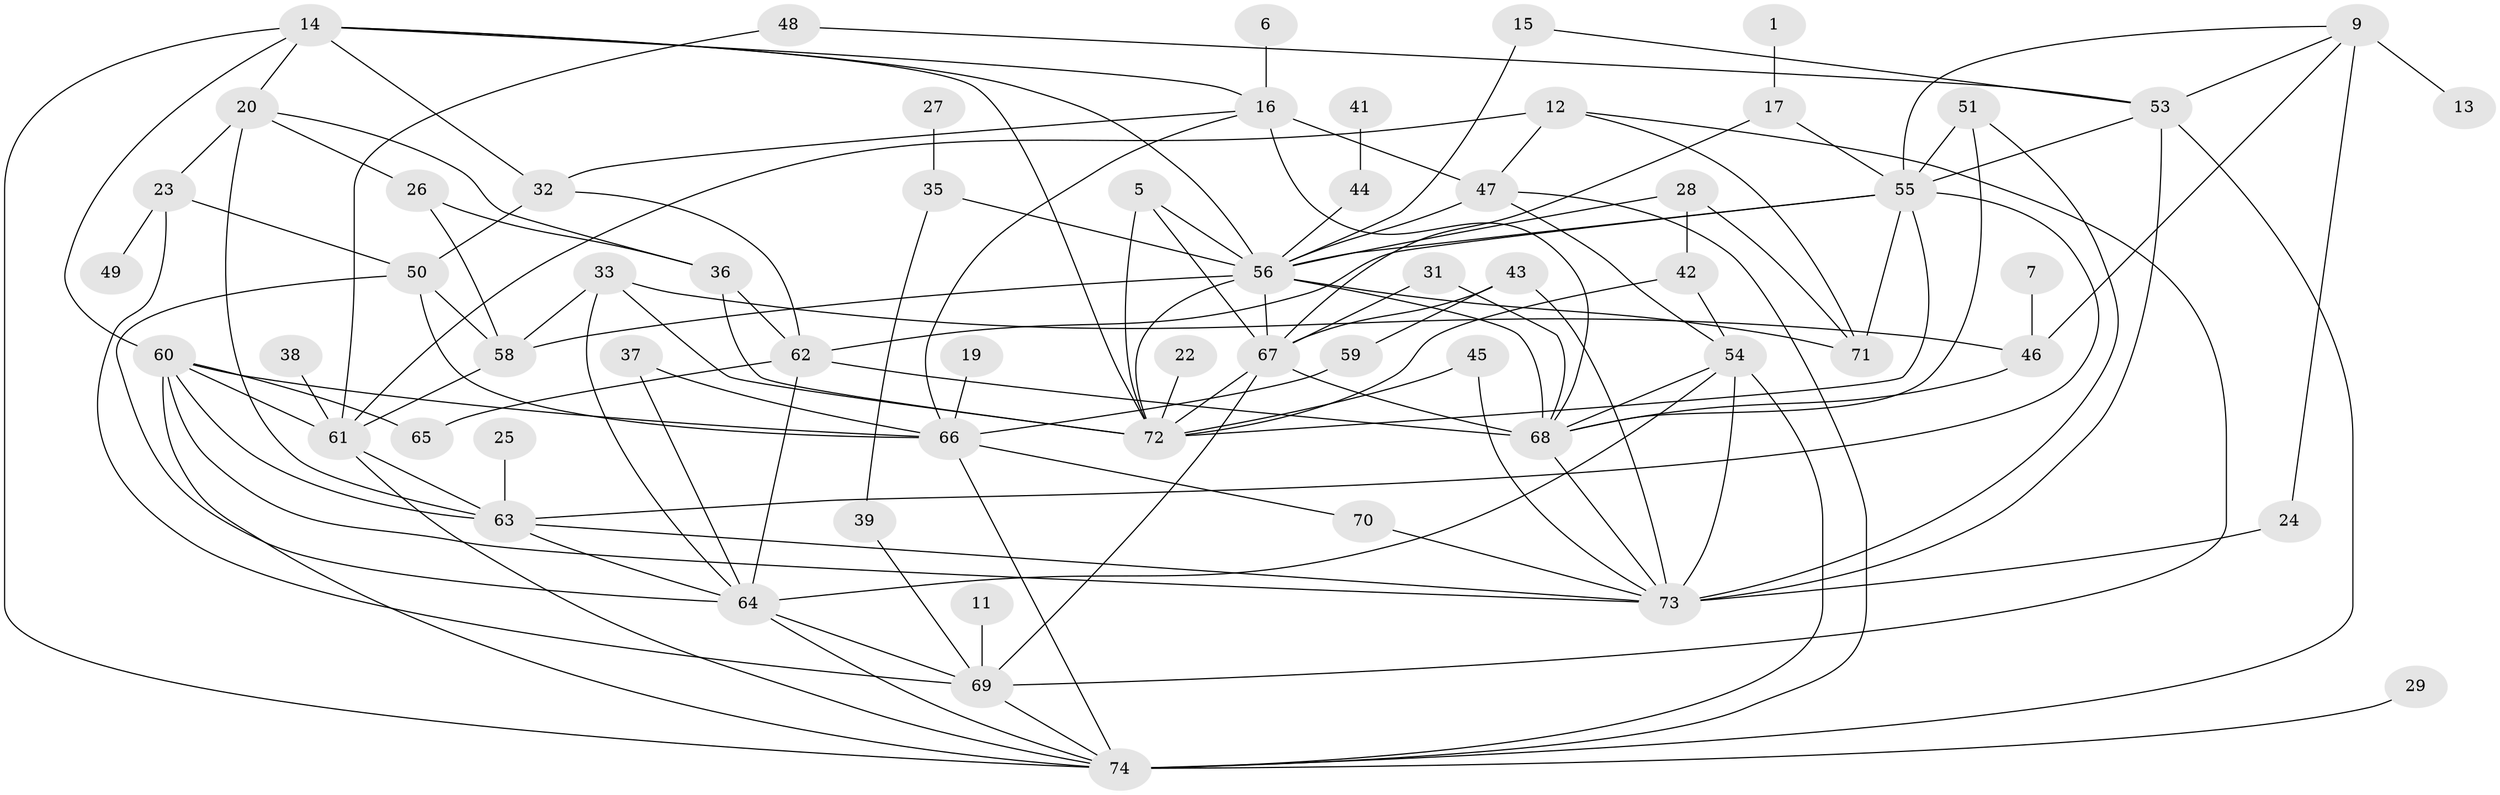 // original degree distribution, {3: 0.21768707482993196, 2: 0.2108843537414966, 5: 0.06802721088435375, 7: 0.02040816326530612, 4: 0.1836734693877551, 1: 0.1564625850340136, 6: 0.061224489795918366, 0: 0.08163265306122448}
// Generated by graph-tools (version 1.1) at 2025/25/03/09/25 03:25:17]
// undirected, 62 vertices, 128 edges
graph export_dot {
graph [start="1"]
  node [color=gray90,style=filled];
  1;
  5;
  6;
  7;
  9;
  11;
  12;
  13;
  14;
  15;
  16;
  17;
  19;
  20;
  22;
  23;
  24;
  25;
  26;
  27;
  28;
  29;
  31;
  32;
  33;
  35;
  36;
  37;
  38;
  39;
  41;
  42;
  43;
  44;
  45;
  46;
  47;
  48;
  49;
  50;
  51;
  53;
  54;
  55;
  56;
  58;
  59;
  60;
  61;
  62;
  63;
  64;
  65;
  66;
  67;
  68;
  69;
  70;
  71;
  72;
  73;
  74;
  1 -- 17 [weight=1.0];
  5 -- 56 [weight=1.0];
  5 -- 67 [weight=1.0];
  5 -- 72 [weight=1.0];
  6 -- 16 [weight=1.0];
  7 -- 46 [weight=1.0];
  9 -- 13 [weight=1.0];
  9 -- 24 [weight=1.0];
  9 -- 46 [weight=1.0];
  9 -- 53 [weight=1.0];
  9 -- 55 [weight=1.0];
  11 -- 69 [weight=1.0];
  12 -- 47 [weight=1.0];
  12 -- 61 [weight=1.0];
  12 -- 69 [weight=1.0];
  12 -- 71 [weight=1.0];
  14 -- 16 [weight=1.0];
  14 -- 20 [weight=1.0];
  14 -- 32 [weight=1.0];
  14 -- 56 [weight=1.0];
  14 -- 60 [weight=1.0];
  14 -- 72 [weight=1.0];
  14 -- 74 [weight=1.0];
  15 -- 53 [weight=1.0];
  15 -- 56 [weight=1.0];
  16 -- 32 [weight=1.0];
  16 -- 47 [weight=1.0];
  16 -- 66 [weight=1.0];
  16 -- 68 [weight=1.0];
  17 -- 55 [weight=1.0];
  17 -- 67 [weight=1.0];
  19 -- 66 [weight=1.0];
  20 -- 23 [weight=1.0];
  20 -- 26 [weight=1.0];
  20 -- 36 [weight=1.0];
  20 -- 63 [weight=1.0];
  22 -- 72 [weight=2.0];
  23 -- 49 [weight=1.0];
  23 -- 50 [weight=1.0];
  23 -- 69 [weight=1.0];
  24 -- 73 [weight=1.0];
  25 -- 63 [weight=1.0];
  26 -- 36 [weight=1.0];
  26 -- 58 [weight=1.0];
  27 -- 35 [weight=1.0];
  28 -- 42 [weight=1.0];
  28 -- 56 [weight=1.0];
  28 -- 71 [weight=1.0];
  29 -- 74 [weight=1.0];
  31 -- 67 [weight=1.0];
  31 -- 68 [weight=1.0];
  32 -- 50 [weight=1.0];
  32 -- 62 [weight=1.0];
  33 -- 46 [weight=1.0];
  33 -- 58 [weight=1.0];
  33 -- 64 [weight=1.0];
  33 -- 72 [weight=1.0];
  35 -- 39 [weight=1.0];
  35 -- 56 [weight=1.0];
  36 -- 62 [weight=1.0];
  36 -- 72 [weight=1.0];
  37 -- 64 [weight=1.0];
  37 -- 66 [weight=1.0];
  38 -- 61 [weight=1.0];
  39 -- 69 [weight=1.0];
  41 -- 44 [weight=1.0];
  42 -- 54 [weight=2.0];
  42 -- 72 [weight=1.0];
  43 -- 59 [weight=1.0];
  43 -- 67 [weight=1.0];
  43 -- 73 [weight=1.0];
  44 -- 56 [weight=1.0];
  45 -- 72 [weight=1.0];
  45 -- 73 [weight=1.0];
  46 -- 68 [weight=1.0];
  47 -- 54 [weight=1.0];
  47 -- 56 [weight=1.0];
  47 -- 74 [weight=1.0];
  48 -- 53 [weight=1.0];
  48 -- 61 [weight=1.0];
  50 -- 58 [weight=1.0];
  50 -- 64 [weight=1.0];
  50 -- 66 [weight=1.0];
  51 -- 55 [weight=1.0];
  51 -- 68 [weight=1.0];
  51 -- 73 [weight=1.0];
  53 -- 55 [weight=1.0];
  53 -- 73 [weight=1.0];
  53 -- 74 [weight=1.0];
  54 -- 64 [weight=1.0];
  54 -- 68 [weight=1.0];
  54 -- 73 [weight=1.0];
  54 -- 74 [weight=1.0];
  55 -- 56 [weight=1.0];
  55 -- 62 [weight=1.0];
  55 -- 63 [weight=1.0];
  55 -- 71 [weight=1.0];
  55 -- 72 [weight=2.0];
  56 -- 58 [weight=1.0];
  56 -- 67 [weight=1.0];
  56 -- 68 [weight=2.0];
  56 -- 71 [weight=1.0];
  56 -- 72 [weight=1.0];
  58 -- 61 [weight=1.0];
  59 -- 66 [weight=1.0];
  60 -- 61 [weight=1.0];
  60 -- 63 [weight=1.0];
  60 -- 65 [weight=1.0];
  60 -- 66 [weight=1.0];
  60 -- 73 [weight=1.0];
  60 -- 74 [weight=1.0];
  61 -- 63 [weight=1.0];
  61 -- 74 [weight=1.0];
  62 -- 64 [weight=1.0];
  62 -- 65 [weight=2.0];
  62 -- 68 [weight=1.0];
  63 -- 64 [weight=1.0];
  63 -- 73 [weight=1.0];
  64 -- 69 [weight=1.0];
  64 -- 74 [weight=1.0];
  66 -- 70 [weight=1.0];
  66 -- 74 [weight=1.0];
  67 -- 68 [weight=1.0];
  67 -- 69 [weight=1.0];
  67 -- 72 [weight=1.0];
  68 -- 73 [weight=1.0];
  69 -- 74 [weight=1.0];
  70 -- 73 [weight=1.0];
}
